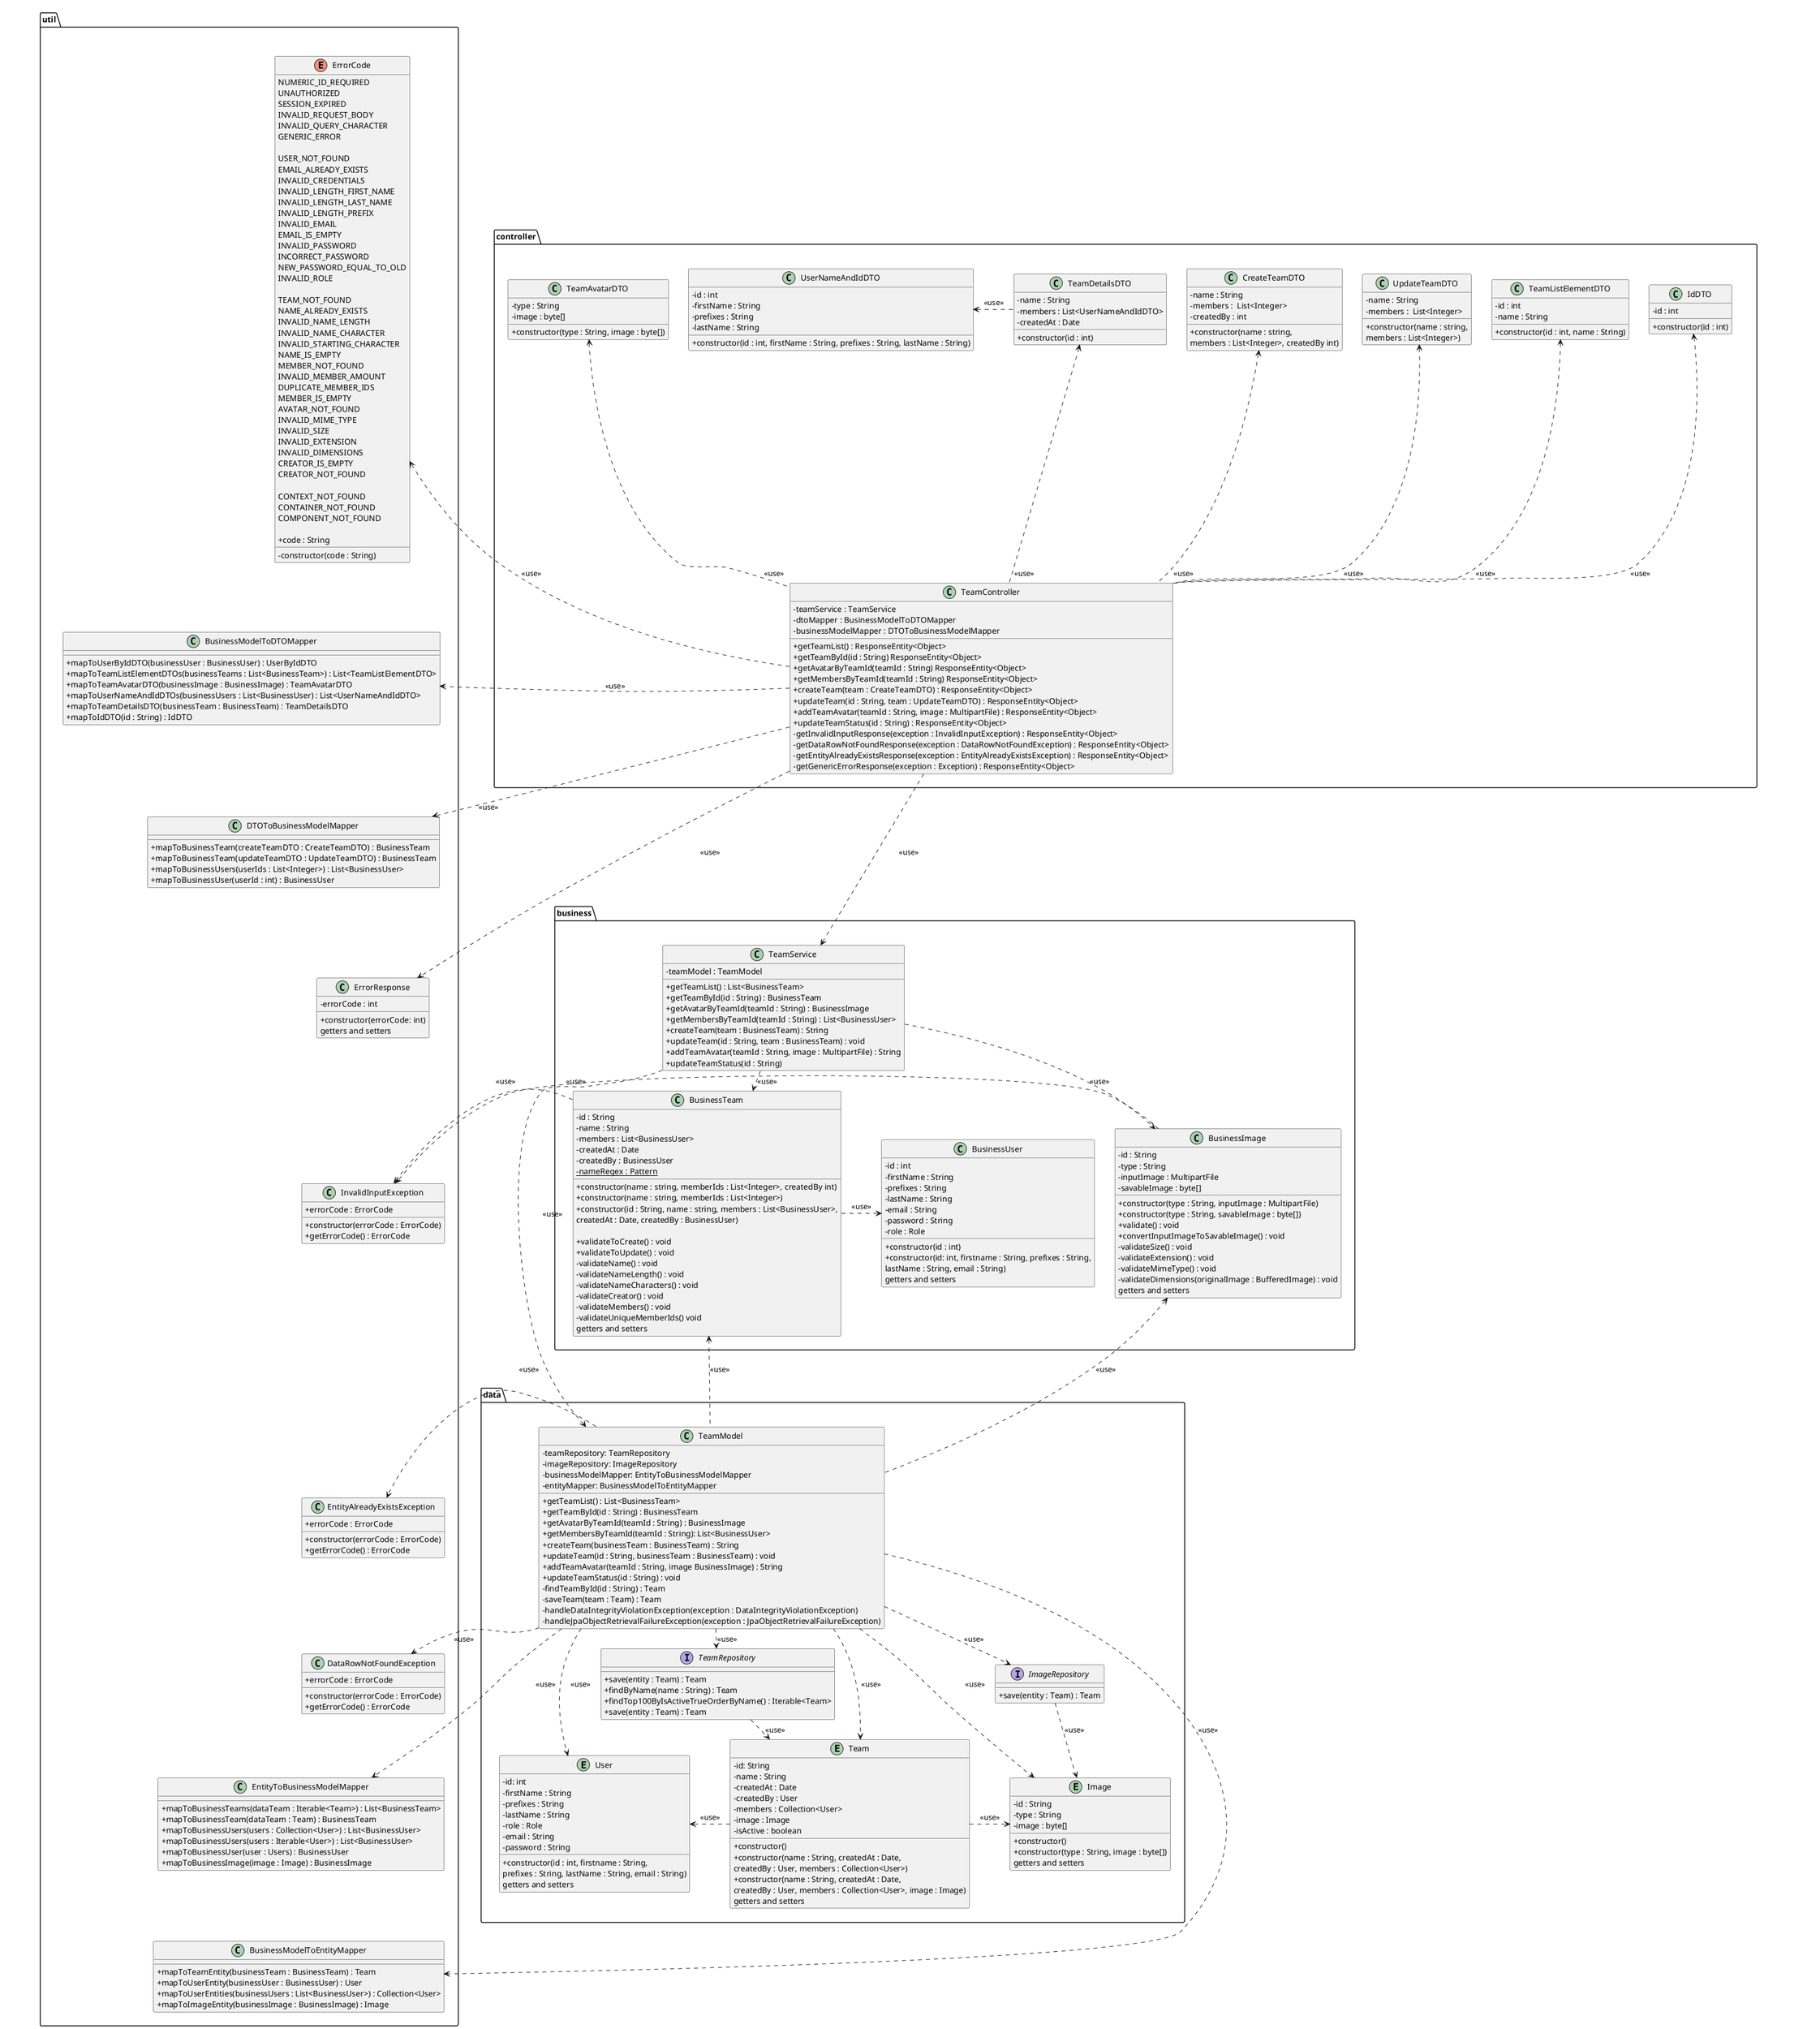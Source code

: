 @startuml
'https://plantuml.com/class-diagram

skinparam classAttributeIconSize 0
skinparam ranksep 1

package controller {
    class TeamController{
        - teamService : TeamService
        - dtoMapper : BusinessModelToDTOMapper
        - businessModelMapper : DTOToBusinessModelMapper
        + getTeamList() : ResponseEntity<Object>
        + getTeamById(id : String) ResponseEntity<Object>
        + getAvatarByTeamId(teamId : String) ResponseEntity<Object>
        + getMembersByTeamId(teamId : String) ResponseEntity<Object>
        + createTeam(team : CreateTeamDTO) : ResponseEntity<Object>
        + updateTeam(id : String, team : UpdateTeamDTO) : ResponseEntity<Object>
        + addTeamAvatar(teamId : String, image : MultipartFile) : ResponseEntity<Object>
        + updateTeamStatus(id : String) : ResponseEntity<Object>
        - getInvalidInputResponse(exception : InvalidInputException) : ResponseEntity<Object>
        - getDataRowNotFoundResponse(exception : DataRowNotFoundException) : ResponseEntity<Object>
        - getEntityAlreadyExistsResponse(exception : EntityAlreadyExistsException) : ResponseEntity<Object>
        - getGenericErrorResponse(exception : Exception) : ResponseEntity<Object>
    }

    class CreateTeamDTO{
        - name : String
        - members :  List<Integer>
        - createdBy : int
        + constructor(name : string,
          members : List<Integer>, createdBy int)
    }

    class UpdateTeamDTO{
        - name : String
        - members :  List<Integer>
        + constructor(name : string,
          members : List<Integer>)
    }

    class TeamListElementDTO {
        - id : int
        - name : String
        + constructor(id : int, name : String)
    }

    class IdDTO {
        - id : int
        + constructor(id : int)
    }

    class TeamDetailsDTO {
        - name : String
        - members : List<UserNameAndIdDTO>
        - createdAt : Date
        + constructor(id : int)
    }

    class UserNameAndIdDTO {
        - id : int
        - firstName : String
        - prefixes : String
        - lastName : String
        + constructor(id : int, firstName : String, prefixes : String, lastName : String)
    }

    class TeamAvatarDTO {
        - type : String
        - image : byte[]
        + constructor(type : String, image : byte[])
    }
}

package business{
    class TeamService{
        - teamModel : TeamModel
        + getTeamList() : List<BusinessTeam>
        + getTeamById(id : String) : BusinessTeam
        + getAvatarByTeamId(teamId : String) : BusinessImage
        + getMembersByTeamId(teamId : String) : List<BusinessUser>
        + createTeam(team : BusinessTeam) : String
        + updateTeam(id : String, team : BusinessTeam) : void
        + addTeamAvatar(teamId : String, image : MultipartFile) : String
        + updateTeamStatus(id : String)
    }
    class BusinessTeam{
        - id : String
        - name : String
        - members : List<BusinessUser>
        - createdAt : Date
        - createdBy : BusinessUser
        {static} - nameRegex : Pattern
        + constructor(name : string, memberIds : List<Integer>, createdBy int)
        + constructor(name : string, memberIds : List<Integer>)
        + constructor(id : String, name : string, members : List<BusinessUser>,
        createdAt : Date, createdBy : BusinessUser)

        + validateToCreate() : void
        + validateToUpdate() : void
        - validateName() : void
        - validateNameLength() : void
        - validateNameCharacters() : void
        - validateCreator() : void
        - validateMembers() : void
        - validateUniqueMemberIds() void
        {method} getters and setters
    }

    class BusinessImage {
        - id : String
        - type : String
        - inputImage : MultipartFile
        - savableImage : byte[]
        + constructor(type : String, inputImage : MultipartFile)
        + constructor(type : String, savableImage : byte[])
        + validate() : void
        + convertInputImageToSavableImage() : void
        - validateSize() : void
        - validateExtension() : void
        - validateMimeType() : void
        - validateDimensions(originalImage : BufferedImage) : void
        {method} getters and setters
    }

    class BusinessUser {
        - id : int
        - firstName : String
        - prefixes : String
        - lastName : String
        - email : String
        - password : String
        - role : Role
        + constructor(id : int)
        + constructor(id: int, firstname : String, prefixes : String,
         lastName : String, email : String)
        {method} getters and setters
        }
}

package data{
    class TeamModel{
        - teamRepository: TeamRepository
        - imageRepository: ImageRepository
        - businessModelMapper: EntityToBusinessModelMapper
        - entityMapper: BusinessModelToEntityMapper
        + getTeamList() : List<BusinessTeam>
        + getTeamById(id : String) : BusinessTeam
        + getAvatarByTeamId(teamId : String) : BusinessImage
        + getMembersByTeamId(teamId : String): List<BusinessUser>
        + createTeam(businessTeam : BusinessTeam) : String
        + updateTeam(id : String, businessTeam : BusinessTeam) : void
        + addTeamAvatar(teamId : String, image BusinessImage) : String
        + updateTeamStatus(id : String) : void
        - findTeamById(id : String) : Team
        - saveTeam(team : Team) : Team
        - handleDataIntegrityViolationException(exception : DataIntegrityViolationException)
        - handleJpaObjectRetrievalFailureException(exception : JpaObjectRetrievalFailureException)
    }
    interface TeamRepository{
        + save(entity : Team) : Team
        + findByName(name : String) : Team
        + findTop100ByIsActiveTrueOrderByName() : Iterable<Team>
    }

    interface TeamRepository{
        + save(entity : Team) : Team
    }

    interface ImageRepository{
        + save(entity : Team) : Team
    }

    entity Team{
        - id: String
        - name : String
        - createdAt : Date
        - createdBy : User
        - members : Collection<User>
        - image : Image
        - isActive : boolean
        + constructor()
        + constructor(name : String, createdAt : Date,
        createdBy : User, members : Collection<User>)
        + constructor(name : String, createdAt : Date,
        createdBy : User, members : Collection<User>, image : Image)
        {method} getters and setters
    }

    entity User{
        - id: int
        - firstName : String
        - prefixes : String
        - lastName : String
        - role : Role
        - email : String
        - password : String
        + constructor(id : int, firstname : String,
          prefixes : String, lastName : String, email : String)
          {method} getters and setters
    }

    entity Image{
        - id : String
        - type : String
        - image : byte[]
        + constructor()
        + constructor(type : String, image : byte[])
        {method} getters and setters
    }
}
package util{
    together {
        enum ErrorCode{
            NUMERIC_ID_REQUIRED
            UNAUTHORIZED
            SESSION_EXPIRED
            INVALID_REQUEST_BODY
            INVALID_QUERY_CHARACTER
            GENERIC_ERROR

            USER_NOT_FOUND
            EMAIL_ALREADY_EXISTS
            INVALID_CREDENTIALS
            INVALID_LENGTH_FIRST_NAME
            INVALID_LENGTH_LAST_NAME
            INVALID_LENGTH_PREFIX
            INVALID_EMAIL
            EMAIL_IS_EMPTY
            INVALID_PASSWORD
            INCORRECT_PASSWORD
            NEW_PASSWORD_EQUAL_TO_OLD
            INVALID_ROLE

            TEAM_NOT_FOUND
            NAME_ALREADY_EXISTS
            INVALID_NAME_LENGTH
            INVALID_NAME_CHARACTER
            INVALID_STARTING_CHARACTER
            NAME_IS_EMPTY
            MEMBER_NOT_FOUND
            INVALID_MEMBER_AMOUNT
            DUPLICATE_MEMBER_IDS
            MEMBER_IS_EMPTY
            AVATAR_NOT_FOUND
            INVALID_MIME_TYPE
            INVALID_SIZE
            INVALID_EXTENSION
            INVALID_DIMENSIONS
            CREATOR_IS_EMPTY
            CREATOR_NOT_FOUND

            CONTEXT_NOT_FOUND
            CONTAINER_NOT_FOUND
            COMPONENT_NOT_FOUND

            + code : String
            - constructor(code : String)
        }

        class ErrorResponse {
            - errorCode : int
            + constructor(errorCode: int)
            {method} getters and setters
        }

        class BusinessModelToDTOMapper {
            + mapToUserByIdDTO(businessUser : BusinessUser) : UserByIdDTO
            + mapToTeamListElementDTOs(businessTeams : List<BusinessTeam>) : List<TeamListElementDTO>
            + mapToTeamAvatarDTO(businessImage : BusinessImage) : TeamAvatarDTO
            + mapToUserNameAndIdDTOs(businessUsers : List<BusinessUser) : List<UserNameAndIdDTO>
            + mapToTeamDetailsDTO(businessTeam : BusinessTeam) : TeamDetailsDTO
            + mapToIdDTO(id : String) : IdDTO
        }

        class DTOToBusinessModelMapper{
            + mapToBusinessTeam(createTeamDTO : CreateTeamDTO) : BusinessTeam
            + mapToBusinessTeam(updateTeamDTO : UpdateTeamDTO) : BusinessTeam
            + mapToBusinessUsers(userIds : List<Integer>) : List<BusinessUser>
            + mapToBusinessUser(userId : int) : BusinessUser
        }
    }

    class DataRowNotFoundException{
        + errorCode : ErrorCode
        + constructor(errorCode : ErrorCode)
        + getErrorCode() : ErrorCode
    }

    class InvalidInputException{
        + errorCode : ErrorCode
        + constructor(errorCode : ErrorCode)
        + getErrorCode() : ErrorCode
    }

    class EntityAlreadyExistsException{
        + errorCode : ErrorCode
        + constructor(errorCode : ErrorCode)
        + getErrorCode() : ErrorCode
    }

    class EntityToBusinessModelMapper{
        + mapToBusinessTeams(dataTeam : Iterable<Team>) : List<BusinessTeam>
        + mapToBusinessTeam(dataTeam : Team) : BusinessTeam
        + mapToBusinessUsers(users : Collection<User>) : List<BusinessUser>
        + mapToBusinessUsers(users : Iterable<User>) : List<BusinessUser>
        + mapToBusinessUser(user : Users) : BusinessUser
        + mapToBusinessImage(image : Image) : BusinessImage
    }

    class BusinessModelToEntityMapper{
        + mapToTeamEntity(businessTeam : BusinessTeam) : Team
        + mapToUserEntity(businessUser : BusinessUser) : User
        + mapToUserEntities(businessUsers : List<BusinessUser>) : Collection<User>
        + mapToImageEntity(businessImage : BusinessImage) : Image
    }
}

TeamDetailsDTO .left.> UserNameAndIdDTO : <<use>>
TeamController .up.> CreateTeamDTO : <<use>>
TeamController .up.> UpdateTeamDTO : <<use>>
TeamController .up.> TeamListElementDTO : <<use>>
TeamController .up.> IdDTO : <<use>>
TeamController .up.> TeamDetailsDTO : <<use>>
TeamController .up.> TeamAvatarDTO : <<use>>
TeamController .right.> ErrorResponse : <<use>>
TeamController .right.> ErrorCode : <<use>>
TeamController .right.> BusinessModelToDTOMapper : <<use>>
TeamController .right.> DTOToBusinessModelMapper : <<use>>
TeamController .down.> TeamService : <<use>>
TeamService .down.> BusinessTeam : <<use>>
TeamService .down.> BusinessImage : <<use>>
TeamService .down.> TeamModel : <<use>>
BusinessTeam .right.> InvalidInputException : <<use>>
BusinessImage .right.> InvalidInputException : <<use>>
BusinessTeam .> BusinessUser : <<use>>
TeamModel .up.> BusinessTeam : <<use>>
TeamModel .up.> BusinessImage : <<use>>
TeamModel .down.> data.Team : <<use>>
TeamModel .down.> data.User : <<use>>
TeamModel .down.> data.Image : <<use>>
TeamModel .down.> TeamRepository : <<use>>
TeamModel .down.> ImageRepository : <<use>>
TeamModel .right.> EntityToBusinessModelMapper : <<use>>
TeamModel .right.> BusinessModelToEntityMapper : <<use>>
TeamModel .right.> DataRowNotFoundException : <<use>>
TeamModel .right.> EntityAlreadyExistsException : <<use>>
Team .> Image : <<use>>
Team .> User : <<use>>
TeamRepository .down.> data.Team : <<use>>
ImageRepository .down.> data.Image : <<use>>

ErrorCode .down[hidden].> BusinessModelToDTOMapper
BusinessModelToDTOMapper .down[hidden].> DTOToBusinessModelMapper
DTOToBusinessModelMapper .down[hidden].> ErrorResponse
ErrorResponse .down[hidden].> InvalidInputException
InvalidInputException .down[hidden].> EntityAlreadyExistsException
EntityAlreadyExistsException .down[hidden].> DataRowNotFoundException
DataRowNotFoundException .down[hidden].> EntityToBusinessModelMapper
EntityToBusinessModelMapper .down[hidden].> BusinessModelToEntityMapper

controller .down[hidden].> business
business .down[hidden].> data
controller .left[hidden].> util
business .left[hidden].> util
data .left[hidden].> util


@enduml